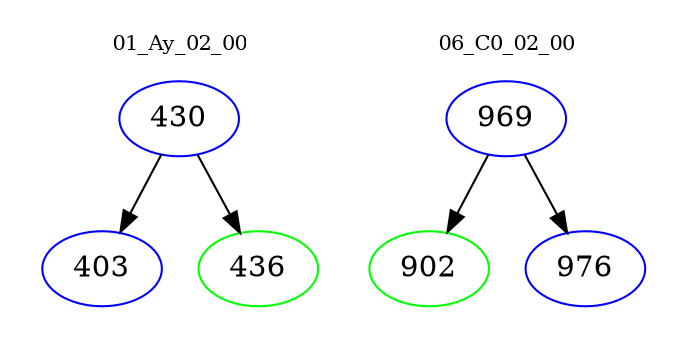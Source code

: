digraph{
subgraph cluster_0 {
color = white
label = "01_Ay_02_00";
fontsize=10;
T0_430 [label="430", color="blue"]
T0_430 -> T0_403 [color="black"]
T0_403 [label="403", color="blue"]
T0_430 -> T0_436 [color="black"]
T0_436 [label="436", color="green"]
}
subgraph cluster_1 {
color = white
label = "06_C0_02_00";
fontsize=10;
T1_969 [label="969", color="blue"]
T1_969 -> T1_902 [color="black"]
T1_902 [label="902", color="green"]
T1_969 -> T1_976 [color="black"]
T1_976 [label="976", color="blue"]
}
}

